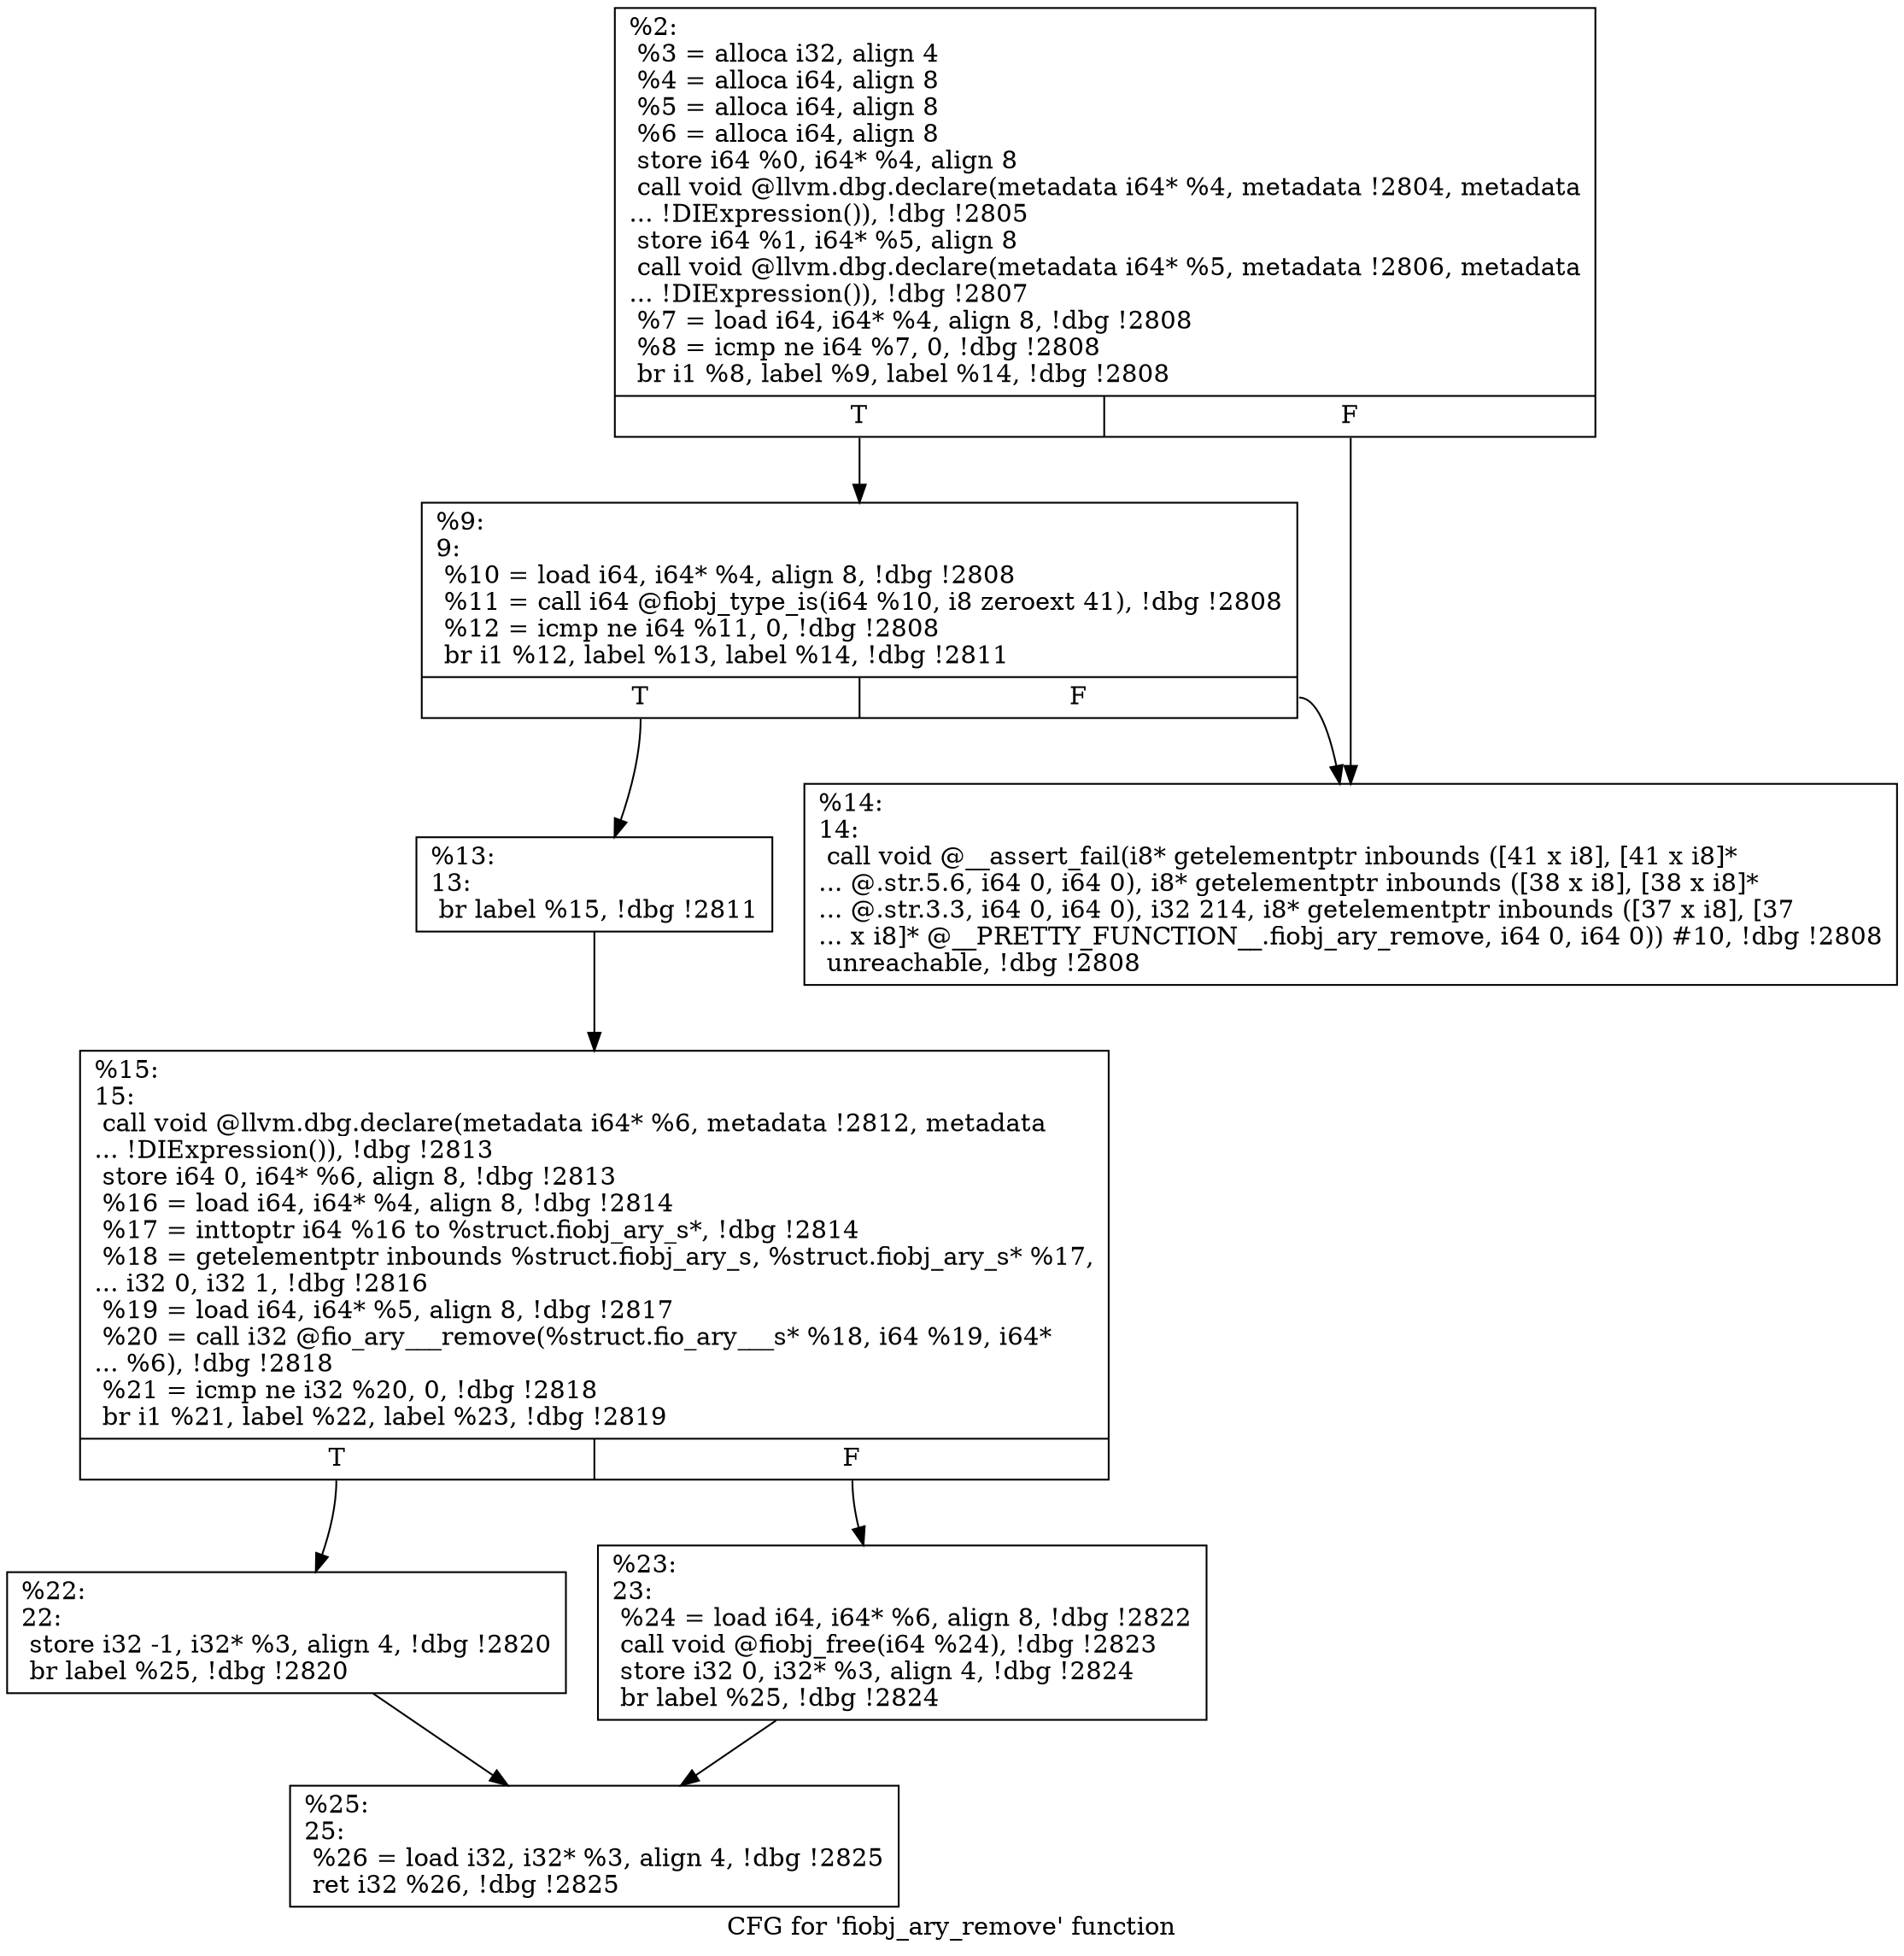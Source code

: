 digraph "CFG for 'fiobj_ary_remove' function" {
	label="CFG for 'fiobj_ary_remove' function";

	Node0x556851a82e30 [shape=record,label="{%2:\l  %3 = alloca i32, align 4\l  %4 = alloca i64, align 8\l  %5 = alloca i64, align 8\l  %6 = alloca i64, align 8\l  store i64 %0, i64* %4, align 8\l  call void @llvm.dbg.declare(metadata i64* %4, metadata !2804, metadata\l... !DIExpression()), !dbg !2805\l  store i64 %1, i64* %5, align 8\l  call void @llvm.dbg.declare(metadata i64* %5, metadata !2806, metadata\l... !DIExpression()), !dbg !2807\l  %7 = load i64, i64* %4, align 8, !dbg !2808\l  %8 = icmp ne i64 %7, 0, !dbg !2808\l  br i1 %8, label %9, label %14, !dbg !2808\l|{<s0>T|<s1>F}}"];
	Node0x556851a82e30:s0 -> Node0x556851a82e80;
	Node0x556851a82e30:s1 -> Node0x556851a82f20;
	Node0x556851a82e80 [shape=record,label="{%9:\l9:                                                \l  %10 = load i64, i64* %4, align 8, !dbg !2808\l  %11 = call i64 @fiobj_type_is(i64 %10, i8 zeroext 41), !dbg !2808\l  %12 = icmp ne i64 %11, 0, !dbg !2808\l  br i1 %12, label %13, label %14, !dbg !2811\l|{<s0>T|<s1>F}}"];
	Node0x556851a82e80:s0 -> Node0x556851a82ed0;
	Node0x556851a82e80:s1 -> Node0x556851a82f20;
	Node0x556851a82ed0 [shape=record,label="{%13:\l13:                                               \l  br label %15, !dbg !2811\l}"];
	Node0x556851a82ed0 -> Node0x556851a82f70;
	Node0x556851a82f20 [shape=record,label="{%14:\l14:                                               \l  call void @__assert_fail(i8* getelementptr inbounds ([41 x i8], [41 x i8]*\l... @.str.5.6, i64 0, i64 0), i8* getelementptr inbounds ([38 x i8], [38 x i8]*\l... @.str.3.3, i64 0, i64 0), i32 214, i8* getelementptr inbounds ([37 x i8], [37\l... x i8]* @__PRETTY_FUNCTION__.fiobj_ary_remove, i64 0, i64 0)) #10, !dbg !2808\l  unreachable, !dbg !2808\l}"];
	Node0x556851a82f70 [shape=record,label="{%15:\l15:                                               \l  call void @llvm.dbg.declare(metadata i64* %6, metadata !2812, metadata\l... !DIExpression()), !dbg !2813\l  store i64 0, i64* %6, align 8, !dbg !2813\l  %16 = load i64, i64* %4, align 8, !dbg !2814\l  %17 = inttoptr i64 %16 to %struct.fiobj_ary_s*, !dbg !2814\l  %18 = getelementptr inbounds %struct.fiobj_ary_s, %struct.fiobj_ary_s* %17,\l... i32 0, i32 1, !dbg !2816\l  %19 = load i64, i64* %5, align 8, !dbg !2817\l  %20 = call i32 @fio_ary___remove(%struct.fio_ary___s* %18, i64 %19, i64*\l... %6), !dbg !2818\l  %21 = icmp ne i32 %20, 0, !dbg !2818\l  br i1 %21, label %22, label %23, !dbg !2819\l|{<s0>T|<s1>F}}"];
	Node0x556851a82f70:s0 -> Node0x556851a82fc0;
	Node0x556851a82f70:s1 -> Node0x556851a83010;
	Node0x556851a82fc0 [shape=record,label="{%22:\l22:                                               \l  store i32 -1, i32* %3, align 4, !dbg !2820\l  br label %25, !dbg !2820\l}"];
	Node0x556851a82fc0 -> Node0x556851a83060;
	Node0x556851a83010 [shape=record,label="{%23:\l23:                                               \l  %24 = load i64, i64* %6, align 8, !dbg !2822\l  call void @fiobj_free(i64 %24), !dbg !2823\l  store i32 0, i32* %3, align 4, !dbg !2824\l  br label %25, !dbg !2824\l}"];
	Node0x556851a83010 -> Node0x556851a83060;
	Node0x556851a83060 [shape=record,label="{%25:\l25:                                               \l  %26 = load i32, i32* %3, align 4, !dbg !2825\l  ret i32 %26, !dbg !2825\l}"];
}
